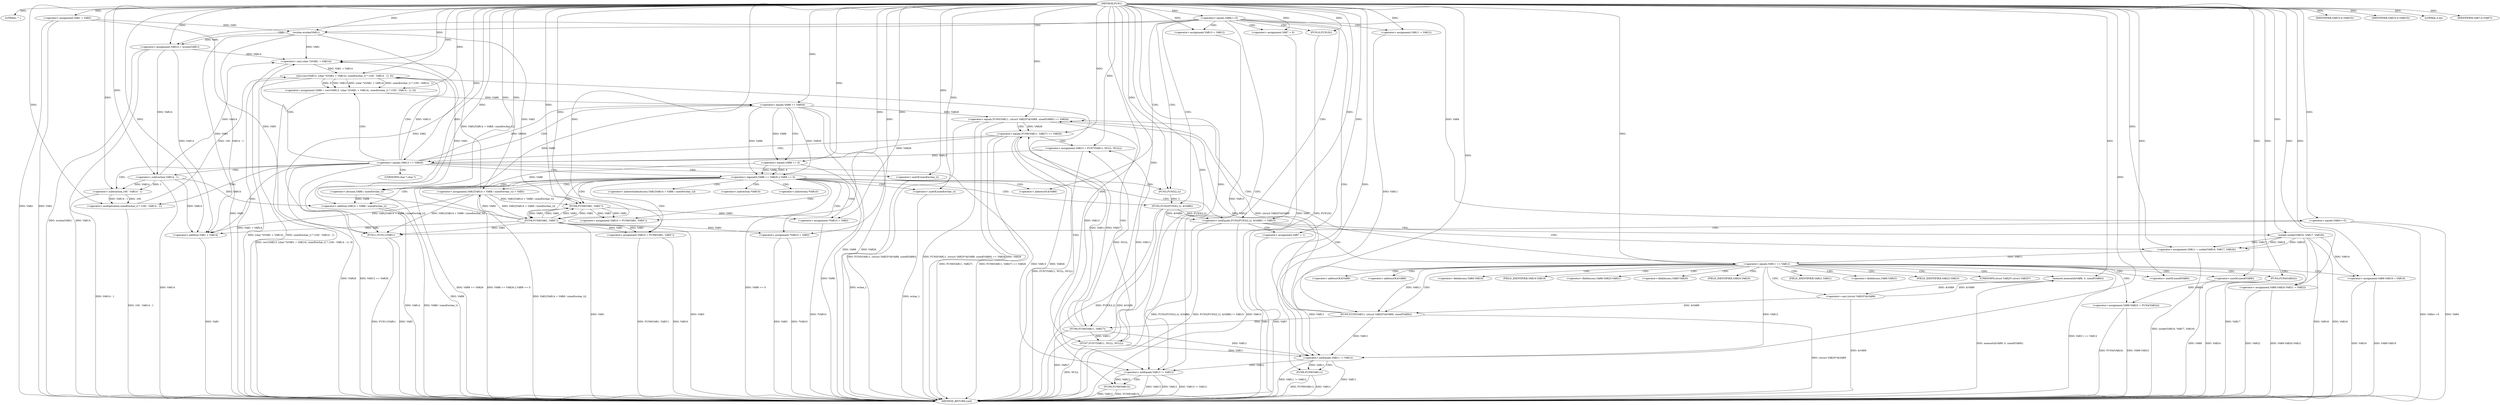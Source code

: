 digraph FUN1 {  
"1000100" [label = "(METHOD,FUN1)" ]
"1000307" [label = "(METHOD_RETURN,void)" ]
"1000103" [label = "(LITERAL,\"\",)" ]
"1000104" [label = "(<operator>.assignment,VAR1 = VAR2)" ]
"1000108" [label = "(<operator>.equals,VAR4==5)" ]
"1000115" [label = "(<operator>.assignment,VAR7 = 0)" ]
"1000122" [label = "(<operator>.assignment,VAR11 = VAR12)" ]
"1000126" [label = "(<operator>.assignment,VAR13 = VAR12)" ]
"1000130" [label = "(<operator>.assignment,VAR14 = wcslen(VAR1))" ]
"1000132" [label = "(wcslen,wcslen(VAR1))" ]
"1000137" [label = "(<operator>.notEquals,FUN2(FUN3(2,2), &VAR6) != VAR15)" ]
"1000138" [label = "(FUN2,FUN2(FUN3(2,2), &VAR6))" ]
"1000139" [label = "(FUN3,FUN3(2,2))" ]
"1000147" [label = "(<operator>.assignment,VAR7 = 1)" ]
"1000150" [label = "(<operator>.assignment,VAR11 = socket(VAR16, VAR17, VAR18))" ]
"1000152" [label = "(socket,socket(VAR16, VAR17, VAR18))" ]
"1000157" [label = "(<operator>.equals,VAR11 == VAR12)" ]
"1000162" [label = "(memset,memset(&VAR9, 0, sizeof(VAR9)))" ]
"1000166" [label = "(<operator>.sizeOf,sizeof(VAR9))" ]
"1000168" [label = "(<operator>.assignment,VAR9.VAR19 = VAR16)" ]
"1000173" [label = "(<operator>.assignment,VAR9.VAR20.VAR21 = VAR22)" ]
"1000180" [label = "(<operator>.assignment,VAR9.VAR23 = FUN4(VAR24))" ]
"1000184" [label = "(FUN4,FUN4(VAR24))" ]
"1000187" [label = "(<operator>.equals,FUN5(VAR11, (struct VAR25*)&VAR9, sizeof(VAR9)) == VAR26)" ]
"1000188" [label = "(FUN5,FUN5(VAR11, (struct VAR25*)&VAR9, sizeof(VAR9)))" ]
"1000190" [label = "(<operator>.cast,(struct VAR25*)&VAR9)" ]
"1000194" [label = "(<operator>.sizeOf,sizeof(VAR9))" ]
"1000200" [label = "(<operator>.equals,FUN6(VAR11, VAR27) == VAR26)" ]
"1000201" [label = "(FUN6,FUN6(VAR11, VAR27))" ]
"1000207" [label = "(<operator>.assignment,VAR13 = FUN7(VAR11, NULL, NULL))" ]
"1000209" [label = "(FUN7,FUN7(VAR11, NULL, NULL))" ]
"1000214" [label = "(<operator>.equals,VAR13 == VAR26)" ]
"1000219" [label = "(<operator>.assignment,VAR8 = recv(VAR13, (char *)(VAR1 + VAR14), sizeof(wchar_t) * (100 - VAR14 - 1), 0))" ]
"1000221" [label = "(recv,recv(VAR13, (char *)(VAR1 + VAR14), sizeof(wchar_t) * (100 - VAR14 - 1), 0))" ]
"1000223" [label = "(<operator>.cast,(char *)(VAR1 + VAR14))" ]
"1000225" [label = "(<operator>.addition,VAR1 + VAR14)" ]
"1000228" [label = "(<operator>.multiplication,sizeof(wchar_t) * (100 - VAR14 - 1))" ]
"1000229" [label = "(<operator>.sizeOf,sizeof(wchar_t))" ]
"1000231" [label = "(<operator>.subtraction,100 - VAR14 - 1)" ]
"1000233" [label = "(<operator>.subtraction,VAR14 - 1)" ]
"1000238" [label = "(<operator>.logicalOr,VAR8 == VAR26 || VAR8 == 0)" ]
"1000239" [label = "(<operator>.equals,VAR8 == VAR26)" ]
"1000242" [label = "(<operator>.equals,VAR8 == 0)" ]
"1000247" [label = "(<operator>.assignment,VAR1[VAR14 + VAR8 / sizeof(wchar_t)] = VAR3)" ]
"1000250" [label = "(<operator>.addition,VAR14 + VAR8 / sizeof(wchar_t))" ]
"1000252" [label = "(<operator>.division,VAR8 / sizeof(wchar_t))" ]
"1000254" [label = "(<operator>.sizeOf,sizeof(wchar_t))" ]
"1000257" [label = "(<operator>.assignment,VAR10 = FUN8(VAR1, VAR3''))" ]
"1000259" [label = "(FUN8,FUN8(VAR1, VAR3''))" ]
"1000263" [label = "(IDENTIFIER,VAR10,if (VAR10))" ]
"1000265" [label = "(<operator>.assignment,*VAR10 = VAR3)" ]
"1000269" [label = "(<operator>.assignment,VAR10 = FUN8(VAR1, VAR3''))" ]
"1000271" [label = "(FUN8,FUN8(VAR1, VAR3''))" ]
"1000275" [label = "(IDENTIFIER,VAR10,if (VAR10))" ]
"1000277" [label = "(<operator>.assignment,*VAR10 = VAR3)" ]
"1000281" [label = "(LITERAL,0,do)" ]
"1000283" [label = "(<operator>.notEquals,VAR11 != VAR12)" ]
"1000287" [label = "(FUN9,FUN9(VAR11))" ]
"1000290" [label = "(<operator>.notEquals,VAR13 != VAR12)" ]
"1000294" [label = "(FUN9,FUN9(VAR13))" ]
"1000297" [label = "(IDENTIFIER,VAR7,if (VAR7))" ]
"1000299" [label = "(FUN10,FUN10())" ]
"1000301" [label = "(<operator>.equals,VAR4==5)" ]
"1000305" [label = "(FUN11,FUN11(VAR1))" ]
"1000142" [label = "(<operator>.addressOf,&VAR6)" ]
"1000163" [label = "(<operator>.addressOf,&VAR9)" ]
"1000169" [label = "(<operator>.fieldAccess,VAR9.VAR19)" ]
"1000171" [label = "(FIELD_IDENTIFIER,VAR19,VAR19)" ]
"1000174" [label = "(<operator>.fieldAccess,VAR9.VAR20.VAR21)" ]
"1000175" [label = "(<operator>.fieldAccess,VAR9.VAR20)" ]
"1000177" [label = "(FIELD_IDENTIFIER,VAR20,VAR20)" ]
"1000178" [label = "(FIELD_IDENTIFIER,VAR21,VAR21)" ]
"1000181" [label = "(<operator>.fieldAccess,VAR9.VAR23)" ]
"1000183" [label = "(FIELD_IDENTIFIER,VAR23,VAR23)" ]
"1000191" [label = "(UNKNOWN,struct VAR25*,struct VAR25*)" ]
"1000192" [label = "(<operator>.addressOf,&VAR9)" ]
"1000224" [label = "(UNKNOWN,char *,char *)" ]
"1000248" [label = "(<operator>.indirectIndexAccess,VAR1[VAR14 + VAR8 / sizeof(wchar_t)])" ]
"1000266" [label = "(<operator>.indirection,*VAR10)" ]
"1000278" [label = "(<operator>.indirection,*VAR10)" ]
  "1000184" -> "1000307"  [ label = "DDG: VAR24"] 
  "1000132" -> "1000307"  [ label = "DDG: VAR1"] 
  "1000187" -> "1000307"  [ label = "DDG: FUN5(VAR11, (struct VAR25*)&VAR9, sizeof(VAR9))"] 
  "1000247" -> "1000307"  [ label = "DDG: VAR1[VAR14 + VAR8 / sizeof(wchar_t)]"] 
  "1000290" -> "1000307"  [ label = "DDG: VAR13"] 
  "1000168" -> "1000307"  [ label = "DDG: VAR16"] 
  "1000187" -> "1000307"  [ label = "DDG: FUN5(VAR11, (struct VAR25*)&VAR9, sizeof(VAR9)) == VAR26"] 
  "1000138" -> "1000307"  [ label = "DDG: &VAR6"] 
  "1000223" -> "1000307"  [ label = "DDG: VAR1 + VAR14"] 
  "1000219" -> "1000307"  [ label = "DDG: recv(VAR13, (char *)(VAR1 + VAR14), sizeof(wchar_t) * (100 - VAR14 - 1), 0)"] 
  "1000250" -> "1000307"  [ label = "DDG: VAR14"] 
  "1000200" -> "1000307"  [ label = "DDG: FUN6(VAR11, VAR27)"] 
  "1000290" -> "1000307"  [ label = "DDG: VAR12"] 
  "1000221" -> "1000307"  [ label = "DDG: (char *)(VAR1 + VAR14)"] 
  "1000207" -> "1000307"  [ label = "DDG: FUN7(VAR11, NULL, NULL)"] 
  "1000283" -> "1000307"  [ label = "DDG: VAR11"] 
  "1000294" -> "1000307"  [ label = "DDG: FUN9(VAR13)"] 
  "1000238" -> "1000307"  [ label = "DDG: VAR8 == VAR26"] 
  "1000231" -> "1000307"  [ label = "DDG: VAR14 - 1"] 
  "1000252" -> "1000307"  [ label = "DDG: VAR8"] 
  "1000290" -> "1000307"  [ label = "DDG: VAR13 != VAR12"] 
  "1000168" -> "1000307"  [ label = "DDG: VAR9.VAR19"] 
  "1000277" -> "1000307"  [ label = "DDG: VAR3"] 
  "1000188" -> "1000307"  [ label = "DDG: (struct VAR25*)&VAR9"] 
  "1000200" -> "1000307"  [ label = "DDG: FUN6(VAR11, VAR27) == VAR26"] 
  "1000214" -> "1000307"  [ label = "DDG: VAR26"] 
  "1000157" -> "1000307"  [ label = "DDG: VAR11 == VAR12"] 
  "1000287" -> "1000307"  [ label = "DDG: FUN9(VAR11)"] 
  "1000173" -> "1000307"  [ label = "DDG: VAR22"] 
  "1000254" -> "1000307"  [ label = "DDG: wchar_t"] 
  "1000104" -> "1000307"  [ label = "DDG: VAR1"] 
  "1000225" -> "1000307"  [ label = "DDG: VAR1"] 
  "1000299" -> "1000307"  [ label = "DDG: FUN10()"] 
  "1000239" -> "1000307"  [ label = "DDG: VAR8"] 
  "1000238" -> "1000307"  [ label = "DDG: VAR8 == VAR26 || VAR8 == 0"] 
  "1000221" -> "1000307"  [ label = "DDG: sizeof(wchar_t) * (100 - VAR14 - 1)"] 
  "1000214" -> "1000307"  [ label = "DDG: VAR13 == VAR26"] 
  "1000305" -> "1000307"  [ label = "DDG: FUN11(VAR1)"] 
  "1000130" -> "1000307"  [ label = "DDG: wcslen(VAR1)"] 
  "1000138" -> "1000307"  [ label = "DDG: FUN3(2,2)"] 
  "1000194" -> "1000307"  [ label = "DDG: VAR9"] 
  "1000180" -> "1000307"  [ label = "DDG: FUN4(VAR24)"] 
  "1000150" -> "1000307"  [ label = "DDG: socket(VAR16, VAR17, VAR18)"] 
  "1000250" -> "1000307"  [ label = "DDG: VAR8 / sizeof(wchar_t)"] 
  "1000152" -> "1000307"  [ label = "DDG: VAR18"] 
  "1000137" -> "1000307"  [ label = "DDG: VAR15"] 
  "1000180" -> "1000307"  [ label = "DDG: VAR9.VAR23"] 
  "1000301" -> "1000307"  [ label = "DDG: VAR4==5"] 
  "1000201" -> "1000307"  [ label = "DDG: VAR27"] 
  "1000305" -> "1000307"  [ label = "DDG: VAR1"] 
  "1000147" -> "1000307"  [ label = "DDG: VAR7"] 
  "1000265" -> "1000307"  [ label = "DDG: *VAR10"] 
  "1000152" -> "1000307"  [ label = "DDG: VAR16"] 
  "1000301" -> "1000307"  [ label = "DDG: VAR4"] 
  "1000228" -> "1000307"  [ label = "DDG: 100 - VAR14 - 1"] 
  "1000277" -> "1000307"  [ label = "DDG: *VAR10"] 
  "1000209" -> "1000307"  [ label = "DDG: NULL"] 
  "1000152" -> "1000307"  [ label = "DDG: VAR17"] 
  "1000294" -> "1000307"  [ label = "DDG: VAR13"] 
  "1000271" -> "1000307"  [ label = "DDG: VAR3"] 
  "1000233" -> "1000307"  [ label = "DDG: VAR14"] 
  "1000229" -> "1000307"  [ label = "DDG: wchar_t"] 
  "1000238" -> "1000307"  [ label = "DDG: VAR8 == 0"] 
  "1000287" -> "1000307"  [ label = "DDG: VAR11"] 
  "1000269" -> "1000307"  [ label = "DDG: VAR10"] 
  "1000271" -> "1000307"  [ label = "DDG: VAR1"] 
  "1000137" -> "1000307"  [ label = "DDG: FUN2(FUN3(2,2), &VAR6)"] 
  "1000187" -> "1000307"  [ label = "DDG: VAR26"] 
  "1000162" -> "1000307"  [ label = "DDG: memset(&VAR9, 0, sizeof(VAR9))"] 
  "1000283" -> "1000307"  [ label = "DDG: VAR11 != VAR12"] 
  "1000239" -> "1000307"  [ label = "DDG: VAR26"] 
  "1000269" -> "1000307"  [ label = "DDG: FUN8(VAR1, VAR3'')"] 
  "1000115" -> "1000307"  [ label = "DDG: VAR7"] 
  "1000190" -> "1000307"  [ label = "DDG: &VAR9"] 
  "1000173" -> "1000307"  [ label = "DDG: VAR9.VAR20.VAR21"] 
  "1000137" -> "1000307"  [ label = "DDG: FUN2(FUN3(2,2), &VAR6) != VAR15"] 
  "1000242" -> "1000307"  [ label = "DDG: VAR8"] 
  "1000104" -> "1000307"  [ label = "DDG: VAR2"] 
  "1000130" -> "1000307"  [ label = "DDG: VAR14"] 
  "1000200" -> "1000307"  [ label = "DDG: VAR26"] 
  "1000100" -> "1000103"  [ label = "DDG: "] 
  "1000100" -> "1000104"  [ label = "DDG: "] 
  "1000100" -> "1000108"  [ label = "DDG: "] 
  "1000100" -> "1000115"  [ label = "DDG: "] 
  "1000100" -> "1000122"  [ label = "DDG: "] 
  "1000100" -> "1000126"  [ label = "DDG: "] 
  "1000132" -> "1000130"  [ label = "DDG: VAR1"] 
  "1000100" -> "1000130"  [ label = "DDG: "] 
  "1000104" -> "1000132"  [ label = "DDG: VAR1"] 
  "1000100" -> "1000132"  [ label = "DDG: "] 
  "1000138" -> "1000137"  [ label = "DDG: FUN3(2,2)"] 
  "1000138" -> "1000137"  [ label = "DDG: &VAR6"] 
  "1000139" -> "1000138"  [ label = "DDG: 2"] 
  "1000100" -> "1000139"  [ label = "DDG: "] 
  "1000100" -> "1000137"  [ label = "DDG: "] 
  "1000100" -> "1000147"  [ label = "DDG: "] 
  "1000152" -> "1000150"  [ label = "DDG: VAR16"] 
  "1000152" -> "1000150"  [ label = "DDG: VAR17"] 
  "1000152" -> "1000150"  [ label = "DDG: VAR18"] 
  "1000100" -> "1000150"  [ label = "DDG: "] 
  "1000100" -> "1000152"  [ label = "DDG: "] 
  "1000150" -> "1000157"  [ label = "DDG: VAR11"] 
  "1000100" -> "1000157"  [ label = "DDG: "] 
  "1000190" -> "1000162"  [ label = "DDG: &VAR9"] 
  "1000100" -> "1000162"  [ label = "DDG: "] 
  "1000100" -> "1000166"  [ label = "DDG: "] 
  "1000152" -> "1000168"  [ label = "DDG: VAR16"] 
  "1000100" -> "1000168"  [ label = "DDG: "] 
  "1000100" -> "1000173"  [ label = "DDG: "] 
  "1000184" -> "1000180"  [ label = "DDG: VAR24"] 
  "1000100" -> "1000184"  [ label = "DDG: "] 
  "1000188" -> "1000187"  [ label = "DDG: VAR11"] 
  "1000188" -> "1000187"  [ label = "DDG: (struct VAR25*)&VAR9"] 
  "1000157" -> "1000188"  [ label = "DDG: VAR11"] 
  "1000100" -> "1000188"  [ label = "DDG: "] 
  "1000190" -> "1000188"  [ label = "DDG: &VAR9"] 
  "1000162" -> "1000190"  [ label = "DDG: &VAR9"] 
  "1000100" -> "1000194"  [ label = "DDG: "] 
  "1000239" -> "1000187"  [ label = "DDG: VAR26"] 
  "1000100" -> "1000187"  [ label = "DDG: "] 
  "1000201" -> "1000200"  [ label = "DDG: VAR11"] 
  "1000201" -> "1000200"  [ label = "DDG: VAR27"] 
  "1000188" -> "1000201"  [ label = "DDG: VAR11"] 
  "1000100" -> "1000201"  [ label = "DDG: "] 
  "1000187" -> "1000200"  [ label = "DDG: VAR26"] 
  "1000100" -> "1000200"  [ label = "DDG: "] 
  "1000209" -> "1000207"  [ label = "DDG: VAR11"] 
  "1000209" -> "1000207"  [ label = "DDG: NULL"] 
  "1000100" -> "1000207"  [ label = "DDG: "] 
  "1000201" -> "1000209"  [ label = "DDG: VAR11"] 
  "1000100" -> "1000209"  [ label = "DDG: "] 
  "1000207" -> "1000214"  [ label = "DDG: VAR13"] 
  "1000100" -> "1000214"  [ label = "DDG: "] 
  "1000200" -> "1000214"  [ label = "DDG: VAR26"] 
  "1000221" -> "1000219"  [ label = "DDG: VAR13"] 
  "1000221" -> "1000219"  [ label = "DDG: (char *)(VAR1 + VAR14)"] 
  "1000221" -> "1000219"  [ label = "DDG: sizeof(wchar_t) * (100 - VAR14 - 1)"] 
  "1000221" -> "1000219"  [ label = "DDG: 0"] 
  "1000100" -> "1000219"  [ label = "DDG: "] 
  "1000214" -> "1000221"  [ label = "DDG: VAR13"] 
  "1000100" -> "1000221"  [ label = "DDG: "] 
  "1000223" -> "1000221"  [ label = "DDG: VAR1 + VAR14"] 
  "1000247" -> "1000223"  [ label = "DDG: VAR1[VAR14 + VAR8 / sizeof(wchar_t)]"] 
  "1000132" -> "1000223"  [ label = "DDG: VAR1"] 
  "1000271" -> "1000223"  [ label = "DDG: VAR1"] 
  "1000100" -> "1000223"  [ label = "DDG: "] 
  "1000130" -> "1000223"  [ label = "DDG: VAR14"] 
  "1000233" -> "1000223"  [ label = "DDG: VAR14"] 
  "1000247" -> "1000225"  [ label = "DDG: VAR1[VAR14 + VAR8 / sizeof(wchar_t)]"] 
  "1000132" -> "1000225"  [ label = "DDG: VAR1"] 
  "1000271" -> "1000225"  [ label = "DDG: VAR1"] 
  "1000100" -> "1000225"  [ label = "DDG: "] 
  "1000130" -> "1000225"  [ label = "DDG: VAR14"] 
  "1000233" -> "1000225"  [ label = "DDG: VAR14"] 
  "1000228" -> "1000221"  [ label = "DDG: 100 - VAR14 - 1"] 
  "1000100" -> "1000228"  [ label = "DDG: "] 
  "1000100" -> "1000229"  [ label = "DDG: "] 
  "1000231" -> "1000228"  [ label = "DDG: 100"] 
  "1000231" -> "1000228"  [ label = "DDG: VAR14 - 1"] 
  "1000100" -> "1000231"  [ label = "DDG: "] 
  "1000233" -> "1000231"  [ label = "DDG: VAR14"] 
  "1000233" -> "1000231"  [ label = "DDG: 1"] 
  "1000100" -> "1000233"  [ label = "DDG: "] 
  "1000130" -> "1000233"  [ label = "DDG: VAR14"] 
  "1000239" -> "1000238"  [ label = "DDG: VAR8"] 
  "1000239" -> "1000238"  [ label = "DDG: VAR26"] 
  "1000219" -> "1000239"  [ label = "DDG: VAR8"] 
  "1000100" -> "1000239"  [ label = "DDG: "] 
  "1000214" -> "1000239"  [ label = "DDG: VAR26"] 
  "1000242" -> "1000238"  [ label = "DDG: VAR8"] 
  "1000242" -> "1000238"  [ label = "DDG: 0"] 
  "1000239" -> "1000242"  [ label = "DDG: VAR8"] 
  "1000100" -> "1000242"  [ label = "DDG: "] 
  "1000271" -> "1000247"  [ label = "DDG: VAR3"] 
  "1000100" -> "1000247"  [ label = "DDG: "] 
  "1000233" -> "1000250"  [ label = "DDG: VAR14"] 
  "1000100" -> "1000250"  [ label = "DDG: "] 
  "1000252" -> "1000250"  [ label = "DDG: VAR8"] 
  "1000239" -> "1000252"  [ label = "DDG: VAR8"] 
  "1000242" -> "1000252"  [ label = "DDG: VAR8"] 
  "1000100" -> "1000252"  [ label = "DDG: "] 
  "1000100" -> "1000254"  [ label = "DDG: "] 
  "1000259" -> "1000257"  [ label = "DDG: VAR1"] 
  "1000259" -> "1000257"  [ label = "DDG: VAR3"] 
  "1000100" -> "1000257"  [ label = "DDG: "] 
  "1000247" -> "1000259"  [ label = "DDG: VAR1[VAR14 + VAR8 / sizeof(wchar_t)]"] 
  "1000100" -> "1000259"  [ label = "DDG: "] 
  "1000132" -> "1000259"  [ label = "DDG: VAR1"] 
  "1000271" -> "1000259"  [ label = "DDG: VAR1"] 
  "1000271" -> "1000259"  [ label = "DDG: VAR3"] 
  "1000100" -> "1000263"  [ label = "DDG: "] 
  "1000259" -> "1000265"  [ label = "DDG: VAR3"] 
  "1000100" -> "1000265"  [ label = "DDG: "] 
  "1000271" -> "1000269"  [ label = "DDG: VAR1"] 
  "1000271" -> "1000269"  [ label = "DDG: VAR3"] 
  "1000100" -> "1000269"  [ label = "DDG: "] 
  "1000247" -> "1000271"  [ label = "DDG: VAR1[VAR14 + VAR8 / sizeof(wchar_t)]"] 
  "1000259" -> "1000271"  [ label = "DDG: VAR1"] 
  "1000100" -> "1000271"  [ label = "DDG: "] 
  "1000259" -> "1000271"  [ label = "DDG: VAR3"] 
  "1000100" -> "1000275"  [ label = "DDG: "] 
  "1000271" -> "1000277"  [ label = "DDG: VAR3"] 
  "1000100" -> "1000277"  [ label = "DDG: "] 
  "1000100" -> "1000281"  [ label = "DDG: "] 
  "1000209" -> "1000283"  [ label = "DDG: VAR11"] 
  "1000188" -> "1000283"  [ label = "DDG: VAR11"] 
  "1000122" -> "1000283"  [ label = "DDG: VAR11"] 
  "1000157" -> "1000283"  [ label = "DDG: VAR11"] 
  "1000201" -> "1000283"  [ label = "DDG: VAR11"] 
  "1000100" -> "1000283"  [ label = "DDG: "] 
  "1000157" -> "1000283"  [ label = "DDG: VAR12"] 
  "1000283" -> "1000287"  [ label = "DDG: VAR11"] 
  "1000100" -> "1000287"  [ label = "DDG: "] 
  "1000221" -> "1000290"  [ label = "DDG: VAR13"] 
  "1000126" -> "1000290"  [ label = "DDG: VAR13"] 
  "1000214" -> "1000290"  [ label = "DDG: VAR13"] 
  "1000100" -> "1000290"  [ label = "DDG: "] 
  "1000283" -> "1000290"  [ label = "DDG: VAR12"] 
  "1000290" -> "1000294"  [ label = "DDG: VAR13"] 
  "1000100" -> "1000294"  [ label = "DDG: "] 
  "1000100" -> "1000297"  [ label = "DDG: "] 
  "1000100" -> "1000299"  [ label = "DDG: "] 
  "1000108" -> "1000301"  [ label = "DDG: VAR4"] 
  "1000100" -> "1000301"  [ label = "DDG: "] 
  "1000247" -> "1000305"  [ label = "DDG: VAR1[VAR14 + VAR8 / sizeof(wchar_t)]"] 
  "1000132" -> "1000305"  [ label = "DDG: VAR1"] 
  "1000271" -> "1000305"  [ label = "DDG: VAR1"] 
  "1000104" -> "1000305"  [ label = "DDG: VAR1"] 
  "1000100" -> "1000305"  [ label = "DDG: "] 
  "1000108" -> "1000142"  [ label = "CDG: "] 
  "1000108" -> "1000139"  [ label = "CDG: "] 
  "1000108" -> "1000122"  [ label = "CDG: "] 
  "1000108" -> "1000126"  [ label = "CDG: "] 
  "1000108" -> "1000132"  [ label = "CDG: "] 
  "1000108" -> "1000130"  [ label = "CDG: "] 
  "1000108" -> "1000138"  [ label = "CDG: "] 
  "1000108" -> "1000290"  [ label = "CDG: "] 
  "1000108" -> "1000283"  [ label = "CDG: "] 
  "1000108" -> "1000137"  [ label = "CDG: "] 
  "1000108" -> "1000115"  [ label = "CDG: "] 
  "1000108" -> "1000299"  [ label = "CDG: "] 
  "1000137" -> "1000150"  [ label = "CDG: "] 
  "1000137" -> "1000157"  [ label = "CDG: "] 
  "1000137" -> "1000152"  [ label = "CDG: "] 
  "1000137" -> "1000147"  [ label = "CDG: "] 
  "1000157" -> "1000174"  [ label = "CDG: "] 
  "1000157" -> "1000191"  [ label = "CDG: "] 
  "1000157" -> "1000166"  [ label = "CDG: "] 
  "1000157" -> "1000180"  [ label = "CDG: "] 
  "1000157" -> "1000183"  [ label = "CDG: "] 
  "1000157" -> "1000188"  [ label = "CDG: "] 
  "1000157" -> "1000190"  [ label = "CDG: "] 
  "1000157" -> "1000175"  [ label = "CDG: "] 
  "1000157" -> "1000194"  [ label = "CDG: "] 
  "1000157" -> "1000192"  [ label = "CDG: "] 
  "1000157" -> "1000187"  [ label = "CDG: "] 
  "1000157" -> "1000169"  [ label = "CDG: "] 
  "1000157" -> "1000163"  [ label = "CDG: "] 
  "1000157" -> "1000168"  [ label = "CDG: "] 
  "1000157" -> "1000178"  [ label = "CDG: "] 
  "1000157" -> "1000173"  [ label = "CDG: "] 
  "1000157" -> "1000171"  [ label = "CDG: "] 
  "1000157" -> "1000184"  [ label = "CDG: "] 
  "1000157" -> "1000177"  [ label = "CDG: "] 
  "1000157" -> "1000162"  [ label = "CDG: "] 
  "1000157" -> "1000181"  [ label = "CDG: "] 
  "1000187" -> "1000200"  [ label = "CDG: "] 
  "1000187" -> "1000201"  [ label = "CDG: "] 
  "1000200" -> "1000214"  [ label = "CDG: "] 
  "1000200" -> "1000207"  [ label = "CDG: "] 
  "1000200" -> "1000209"  [ label = "CDG: "] 
  "1000214" -> "1000238"  [ label = "CDG: "] 
  "1000214" -> "1000221"  [ label = "CDG: "] 
  "1000214" -> "1000233"  [ label = "CDG: "] 
  "1000214" -> "1000219"  [ label = "CDG: "] 
  "1000214" -> "1000224"  [ label = "CDG: "] 
  "1000214" -> "1000239"  [ label = "CDG: "] 
  "1000214" -> "1000229"  [ label = "CDG: "] 
  "1000214" -> "1000225"  [ label = "CDG: "] 
  "1000214" -> "1000231"  [ label = "CDG: "] 
  "1000214" -> "1000223"  [ label = "CDG: "] 
  "1000214" -> "1000228"  [ label = "CDG: "] 
  "1000238" -> "1000259"  [ label = "CDG: "] 
  "1000238" -> "1000269"  [ label = "CDG: "] 
  "1000238" -> "1000254"  [ label = "CDG: "] 
  "1000238" -> "1000250"  [ label = "CDG: "] 
  "1000238" -> "1000248"  [ label = "CDG: "] 
  "1000238" -> "1000247"  [ label = "CDG: "] 
  "1000238" -> "1000271"  [ label = "CDG: "] 
  "1000238" -> "1000252"  [ label = "CDG: "] 
  "1000238" -> "1000257"  [ label = "CDG: "] 
  "1000238" -> "1000142"  [ label = "CDG: "] 
  "1000238" -> "1000139"  [ label = "CDG: "] 
  "1000238" -> "1000138"  [ label = "CDG: "] 
  "1000238" -> "1000137"  [ label = "CDG: "] 
  "1000238" -> "1000265"  [ label = "CDG: "] 
  "1000238" -> "1000266"  [ label = "CDG: "] 
  "1000238" -> "1000277"  [ label = "CDG: "] 
  "1000238" -> "1000278"  [ label = "CDG: "] 
  "1000239" -> "1000242"  [ label = "CDG: "] 
  "1000283" -> "1000287"  [ label = "CDG: "] 
  "1000290" -> "1000294"  [ label = "CDG: "] 
  "1000301" -> "1000305"  [ label = "CDG: "] 
}
